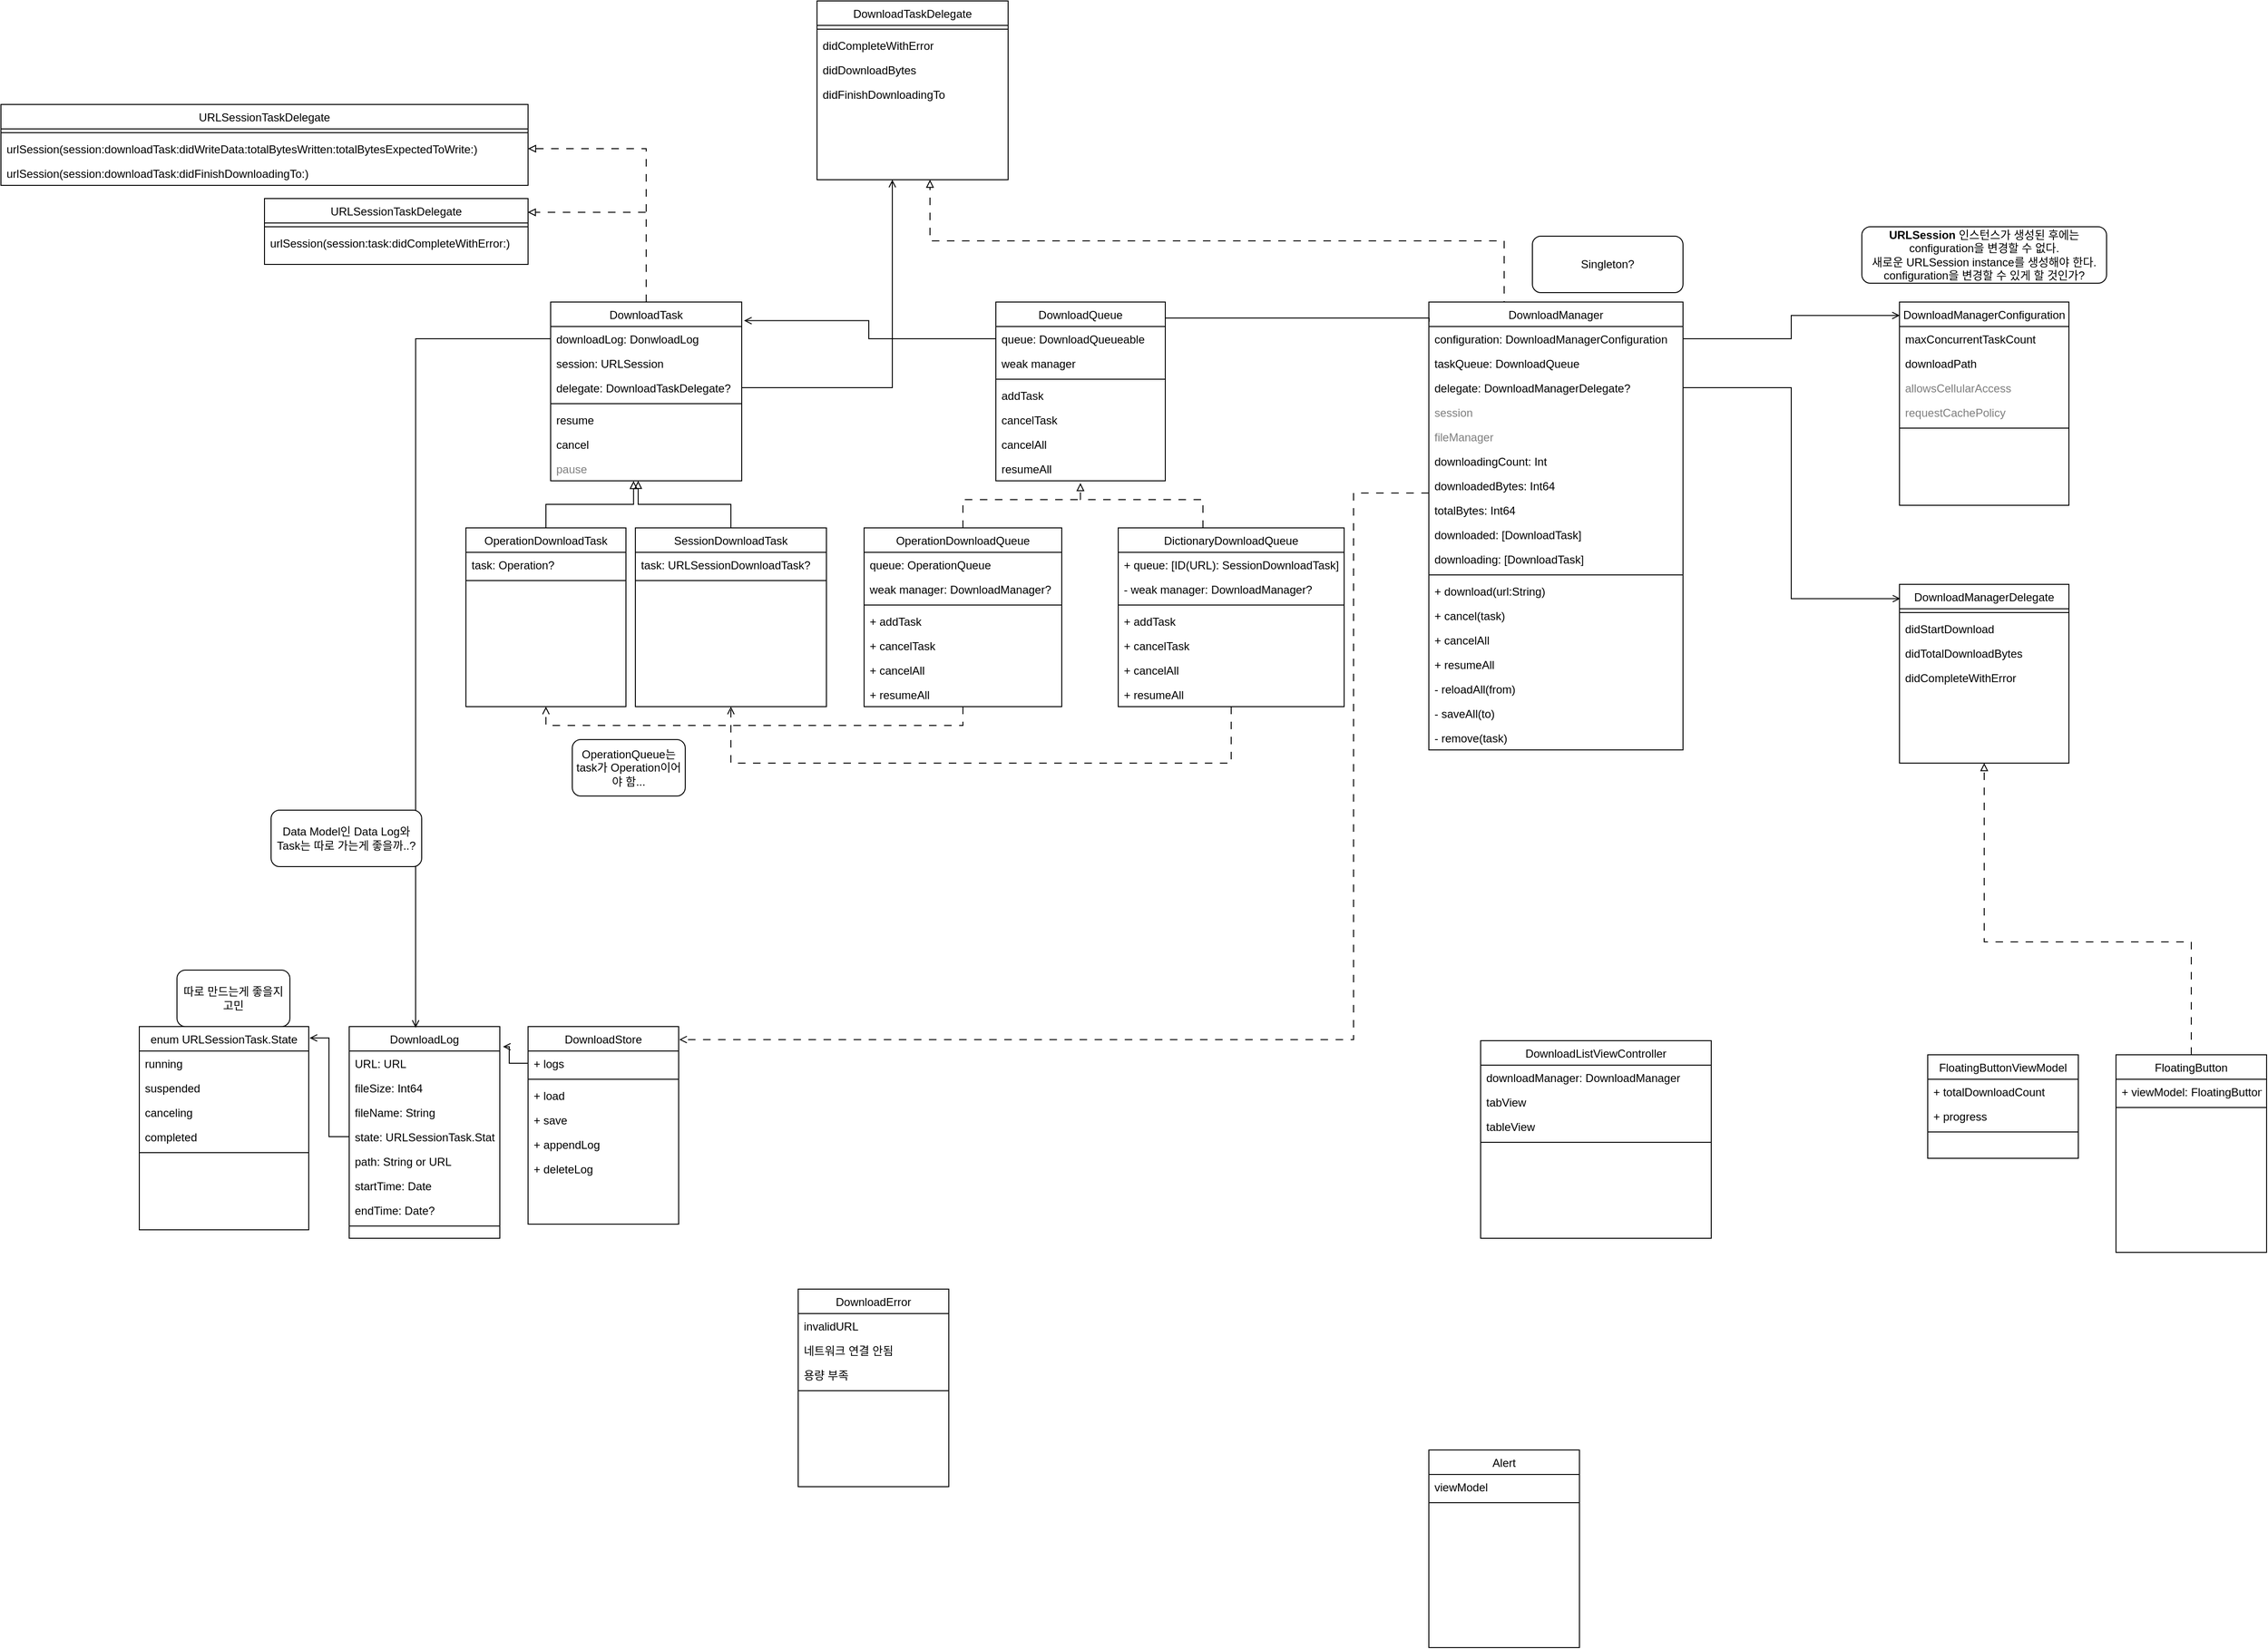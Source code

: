 <mxfile version="24.7.7">
  <diagram id="C5RBs43oDa-KdzZeNtuy" name="Page-1">
    <mxGraphModel dx="2565" dy="2003" grid="1" gridSize="10" guides="1" tooltips="1" connect="1" arrows="1" fold="1" page="1" pageScale="1" pageWidth="827" pageHeight="1169" math="0" shadow="0">
      <root>
        <mxCell id="WIyWlLk6GJQsqaUBKTNV-0" />
        <mxCell id="WIyWlLk6GJQsqaUBKTNV-1" parent="WIyWlLk6GJQsqaUBKTNV-0" />
        <mxCell id="nw4yl1-feg41qcsiGpT8-224" style="edgeStyle=orthogonalEdgeStyle;rounded=0;orthogonalLoop=1;jettySize=auto;html=1;entryX=1;entryY=0.5;entryDx=0;entryDy=0;dashed=1;dashPattern=8 8;endArrow=block;endFill=0;" edge="1" parent="WIyWlLk6GJQsqaUBKTNV-1" source="zkfFHV4jXpPFQw0GAbJ--0" target="nw4yl1-feg41qcsiGpT8-181">
          <mxGeometry relative="1" as="geometry" />
        </mxCell>
        <mxCell id="zkfFHV4jXpPFQw0GAbJ--0" value="DownloadTask" style="swimlane;fontStyle=0;align=center;verticalAlign=top;childLayout=stackLayout;horizontal=1;startSize=26;horizontalStack=0;resizeParent=1;resizeLast=0;collapsible=1;marginBottom=0;rounded=0;shadow=0;strokeWidth=1;" parent="WIyWlLk6GJQsqaUBKTNV-1" vertex="1">
          <mxGeometry x="-413" y="120" width="203" height="190" as="geometry">
            <mxRectangle x="230" y="140" width="160" height="26" as="alternateBounds" />
          </mxGeometry>
        </mxCell>
        <mxCell id="zkfFHV4jXpPFQw0GAbJ--2" value="downloadLog: DonwloadLog" style="text;align=left;verticalAlign=top;spacingLeft=4;spacingRight=4;overflow=hidden;rotatable=0;points=[[0,0.5],[1,0.5]];portConstraint=eastwest;rounded=0;shadow=0;html=0;" parent="zkfFHV4jXpPFQw0GAbJ--0" vertex="1">
          <mxGeometry y="26" width="203" height="26" as="geometry" />
        </mxCell>
        <mxCell id="nw4yl1-feg41qcsiGpT8-221" value="session: URLSession" style="text;align=left;verticalAlign=top;spacingLeft=4;spacingRight=4;overflow=hidden;rotatable=0;points=[[0,0.5],[1,0.5]];portConstraint=eastwest;" vertex="1" parent="zkfFHV4jXpPFQw0GAbJ--0">
          <mxGeometry y="52" width="203" height="26" as="geometry" />
        </mxCell>
        <mxCell id="zkfFHV4jXpPFQw0GAbJ--1" value="delegate: DownloadTaskDelegate?" style="text;align=left;verticalAlign=top;spacingLeft=4;spacingRight=4;overflow=hidden;rotatable=0;points=[[0,0.5],[1,0.5]];portConstraint=eastwest;" parent="zkfFHV4jXpPFQw0GAbJ--0" vertex="1">
          <mxGeometry y="78" width="203" height="26" as="geometry" />
        </mxCell>
        <mxCell id="zkfFHV4jXpPFQw0GAbJ--4" value="" style="line;html=1;strokeWidth=1;align=left;verticalAlign=middle;spacingTop=-1;spacingLeft=3;spacingRight=3;rotatable=0;labelPosition=right;points=[];portConstraint=eastwest;" parent="zkfFHV4jXpPFQw0GAbJ--0" vertex="1">
          <mxGeometry y="104" width="203" height="8" as="geometry" />
        </mxCell>
        <mxCell id="nw4yl1-feg41qcsiGpT8-109" value="resume" style="text;align=left;verticalAlign=top;spacingLeft=4;spacingRight=4;overflow=hidden;rotatable=0;points=[[0,0.5],[1,0.5]];portConstraint=eastwest;rounded=0;shadow=0;html=0;" vertex="1" parent="zkfFHV4jXpPFQw0GAbJ--0">
          <mxGeometry y="112" width="203" height="26" as="geometry" />
        </mxCell>
        <mxCell id="nw4yl1-feg41qcsiGpT8-112" value="cancel" style="text;align=left;verticalAlign=top;spacingLeft=4;spacingRight=4;overflow=hidden;rotatable=0;points=[[0,0.5],[1,0.5]];portConstraint=eastwest;rounded=0;shadow=0;html=0;" vertex="1" parent="zkfFHV4jXpPFQw0GAbJ--0">
          <mxGeometry y="138" width="203" height="26" as="geometry" />
        </mxCell>
        <mxCell id="nw4yl1-feg41qcsiGpT8-111" value="pause" style="text;align=left;verticalAlign=top;spacingLeft=4;spacingRight=4;overflow=hidden;rotatable=0;points=[[0,0.5],[1,0.5]];portConstraint=eastwest;rounded=0;shadow=0;html=0;textOpacity=50;" vertex="1" parent="zkfFHV4jXpPFQw0GAbJ--0">
          <mxGeometry y="164" width="203" height="26" as="geometry" />
        </mxCell>
        <mxCell id="zkfFHV4jXpPFQw0GAbJ--17" value="DownloadManager" style="swimlane;fontStyle=0;align=center;verticalAlign=top;childLayout=stackLayout;horizontal=1;startSize=26;horizontalStack=0;resizeParent=1;resizeLast=0;collapsible=1;marginBottom=0;rounded=0;shadow=0;strokeWidth=1;" parent="WIyWlLk6GJQsqaUBKTNV-1" vertex="1">
          <mxGeometry x="520" y="120" width="270" height="476" as="geometry">
            <mxRectangle x="550" y="140" width="160" height="26" as="alternateBounds" />
          </mxGeometry>
        </mxCell>
        <mxCell id="zkfFHV4jXpPFQw0GAbJ--18" value="configuration: DownloadManagerConfiguration" style="text;align=left;verticalAlign=top;spacingLeft=4;spacingRight=4;overflow=hidden;rotatable=0;points=[[0,0.5],[1,0.5]];portConstraint=eastwest;" parent="zkfFHV4jXpPFQw0GAbJ--17" vertex="1">
          <mxGeometry y="26" width="270" height="26" as="geometry" />
        </mxCell>
        <mxCell id="zkfFHV4jXpPFQw0GAbJ--19" value="taskQueue: DownloadQueue" style="text;align=left;verticalAlign=top;spacingLeft=4;spacingRight=4;overflow=hidden;rotatable=0;points=[[0,0.5],[1,0.5]];portConstraint=eastwest;rounded=0;shadow=0;html=0;" parent="zkfFHV4jXpPFQw0GAbJ--17" vertex="1">
          <mxGeometry y="52" width="270" height="26" as="geometry" />
        </mxCell>
        <mxCell id="nw4yl1-feg41qcsiGpT8-95" value="delegate: DownloadManagerDelegate?" style="text;align=left;verticalAlign=top;spacingLeft=4;spacingRight=4;overflow=hidden;rotatable=0;points=[[0,0.5],[1,0.5]];portConstraint=eastwest;rounded=0;shadow=0;html=0;" vertex="1" parent="zkfFHV4jXpPFQw0GAbJ--17">
          <mxGeometry y="78" width="270" height="26" as="geometry" />
        </mxCell>
        <mxCell id="nw4yl1-feg41qcsiGpT8-125" value="session" style="text;align=left;verticalAlign=top;spacingLeft=4;spacingRight=4;overflow=hidden;rotatable=0;points=[[0,0.5],[1,0.5]];portConstraint=eastwest;rounded=0;shadow=0;html=0;textOpacity=50;" vertex="1" parent="zkfFHV4jXpPFQw0GAbJ--17">
          <mxGeometry y="104" width="270" height="26" as="geometry" />
        </mxCell>
        <mxCell id="nw4yl1-feg41qcsiGpT8-126" value="fileManager" style="text;align=left;verticalAlign=top;spacingLeft=4;spacingRight=4;overflow=hidden;rotatable=0;points=[[0,0.5],[1,0.5]];portConstraint=eastwest;rounded=0;shadow=0;html=0;textOpacity=50;" vertex="1" parent="zkfFHV4jXpPFQw0GAbJ--17">
          <mxGeometry y="130" width="270" height="26" as="geometry" />
        </mxCell>
        <mxCell id="nw4yl1-feg41qcsiGpT8-123" value="downloadingCount: Int" style="text;align=left;verticalAlign=top;spacingLeft=4;spacingRight=4;overflow=hidden;rotatable=0;points=[[0,0.5],[1,0.5]];portConstraint=eastwest;rounded=0;shadow=0;html=0;" vertex="1" parent="zkfFHV4jXpPFQw0GAbJ--17">
          <mxGeometry y="156" width="270" height="26" as="geometry" />
        </mxCell>
        <mxCell id="nw4yl1-feg41qcsiGpT8-124" value="downloadedBytes: Int64" style="text;align=left;verticalAlign=top;spacingLeft=4;spacingRight=4;overflow=hidden;rotatable=0;points=[[0,0.5],[1,0.5]];portConstraint=eastwest;rounded=0;shadow=0;html=0;" vertex="1" parent="zkfFHV4jXpPFQw0GAbJ--17">
          <mxGeometry y="182" width="270" height="26" as="geometry" />
        </mxCell>
        <mxCell id="nw4yl1-feg41qcsiGpT8-122" value="totalBytes: Int64" style="text;align=left;verticalAlign=top;spacingLeft=4;spacingRight=4;overflow=hidden;rotatable=0;points=[[0,0.5],[1,0.5]];portConstraint=eastwest;rounded=0;shadow=0;html=0;" vertex="1" parent="zkfFHV4jXpPFQw0GAbJ--17">
          <mxGeometry y="208" width="270" height="26" as="geometry" />
        </mxCell>
        <mxCell id="nw4yl1-feg41qcsiGpT8-238" value="downloaded: [DownloadTask]" style="text;align=left;verticalAlign=top;spacingLeft=4;spacingRight=4;overflow=hidden;rotatable=0;points=[[0,0.5],[1,0.5]];portConstraint=eastwest;rounded=0;shadow=0;html=0;" vertex="1" parent="zkfFHV4jXpPFQw0GAbJ--17">
          <mxGeometry y="234" width="270" height="26" as="geometry" />
        </mxCell>
        <mxCell id="nw4yl1-feg41qcsiGpT8-237" value="downloading: [DownloadTask]" style="text;align=left;verticalAlign=top;spacingLeft=4;spacingRight=4;overflow=hidden;rotatable=0;points=[[0,0.5],[1,0.5]];portConstraint=eastwest;rounded=0;shadow=0;html=0;" vertex="1" parent="zkfFHV4jXpPFQw0GAbJ--17">
          <mxGeometry y="260" width="270" height="26" as="geometry" />
        </mxCell>
        <mxCell id="zkfFHV4jXpPFQw0GAbJ--23" value="" style="line;html=1;strokeWidth=1;align=left;verticalAlign=middle;spacingTop=-1;spacingLeft=3;spacingRight=3;rotatable=0;labelPosition=right;points=[];portConstraint=eastwest;" parent="zkfFHV4jXpPFQw0GAbJ--17" vertex="1">
          <mxGeometry y="286" width="270" height="8" as="geometry" />
        </mxCell>
        <mxCell id="zkfFHV4jXpPFQw0GAbJ--24" value="+ download(url:String)" style="text;align=left;verticalAlign=top;spacingLeft=4;spacingRight=4;overflow=hidden;rotatable=0;points=[[0,0.5],[1,0.5]];portConstraint=eastwest;" parent="zkfFHV4jXpPFQw0GAbJ--17" vertex="1">
          <mxGeometry y="294" width="270" height="26" as="geometry" />
        </mxCell>
        <mxCell id="nw4yl1-feg41qcsiGpT8-80" value="+ cancel(task)" style="text;align=left;verticalAlign=top;spacingLeft=4;spacingRight=4;overflow=hidden;rotatable=0;points=[[0,0.5],[1,0.5]];portConstraint=eastwest;" vertex="1" parent="zkfFHV4jXpPFQw0GAbJ--17">
          <mxGeometry y="320" width="270" height="26" as="geometry" />
        </mxCell>
        <mxCell id="zkfFHV4jXpPFQw0GAbJ--25" value="+ cancelAll" style="text;align=left;verticalAlign=top;spacingLeft=4;spacingRight=4;overflow=hidden;rotatable=0;points=[[0,0.5],[1,0.5]];portConstraint=eastwest;" parent="zkfFHV4jXpPFQw0GAbJ--17" vertex="1">
          <mxGeometry y="346" width="270" height="26" as="geometry" />
        </mxCell>
        <mxCell id="nw4yl1-feg41qcsiGpT8-79" value="+ resumeAll" style="text;align=left;verticalAlign=top;spacingLeft=4;spacingRight=4;overflow=hidden;rotatable=0;points=[[0,0.5],[1,0.5]];portConstraint=eastwest;" vertex="1" parent="zkfFHV4jXpPFQw0GAbJ--17">
          <mxGeometry y="372" width="270" height="26" as="geometry" />
        </mxCell>
        <mxCell id="nw4yl1-feg41qcsiGpT8-93" value="- reloadAll(from)" style="text;align=left;verticalAlign=top;spacingLeft=4;spacingRight=4;overflow=hidden;rotatable=0;points=[[0,0.5],[1,0.5]];portConstraint=eastwest;" vertex="1" parent="zkfFHV4jXpPFQw0GAbJ--17">
          <mxGeometry y="398" width="270" height="26" as="geometry" />
        </mxCell>
        <mxCell id="nw4yl1-feg41qcsiGpT8-233" value="- saveAll(to)" style="text;align=left;verticalAlign=top;spacingLeft=4;spacingRight=4;overflow=hidden;rotatable=0;points=[[0,0.5],[1,0.5]];portConstraint=eastwest;" vertex="1" parent="zkfFHV4jXpPFQw0GAbJ--17">
          <mxGeometry y="424" width="270" height="26" as="geometry" />
        </mxCell>
        <mxCell id="nw4yl1-feg41qcsiGpT8-94" value="- remove(task)" style="text;align=left;verticalAlign=top;spacingLeft=4;spacingRight=4;overflow=hidden;rotatable=0;points=[[0,0.5],[1,0.5]];portConstraint=eastwest;" vertex="1" parent="zkfFHV4jXpPFQw0GAbJ--17">
          <mxGeometry y="450" width="270" height="26" as="geometry" />
        </mxCell>
        <mxCell id="nw4yl1-feg41qcsiGpT8-0" value="DownloadLog" style="swimlane;fontStyle=0;align=center;verticalAlign=top;childLayout=stackLayout;horizontal=1;startSize=26;horizontalStack=0;resizeParent=1;resizeLast=0;collapsible=1;marginBottom=0;rounded=0;shadow=0;strokeWidth=1;" vertex="1" parent="WIyWlLk6GJQsqaUBKTNV-1">
          <mxGeometry x="-627" y="890" width="160" height="225" as="geometry">
            <mxRectangle x="590" y="410" width="160" height="26" as="alternateBounds" />
          </mxGeometry>
        </mxCell>
        <mxCell id="nw4yl1-feg41qcsiGpT8-1" value="URL: URL" style="text;align=left;verticalAlign=top;spacingLeft=4;spacingRight=4;overflow=hidden;rotatable=0;points=[[0,0.5],[1,0.5]];portConstraint=eastwest;" vertex="1" parent="nw4yl1-feg41qcsiGpT8-0">
          <mxGeometry y="26" width="160" height="26" as="geometry" />
        </mxCell>
        <mxCell id="nw4yl1-feg41qcsiGpT8-2" value="fileSize: Int64" style="text;align=left;verticalAlign=top;spacingLeft=4;spacingRight=4;overflow=hidden;rotatable=0;points=[[0,0.5],[1,0.5]];portConstraint=eastwest;rounded=0;shadow=0;html=0;" vertex="1" parent="nw4yl1-feg41qcsiGpT8-0">
          <mxGeometry y="52" width="160" height="26" as="geometry" />
        </mxCell>
        <mxCell id="nw4yl1-feg41qcsiGpT8-3" value="fileName: String" style="text;align=left;verticalAlign=top;spacingLeft=4;spacingRight=4;overflow=hidden;rotatable=0;points=[[0,0.5],[1,0.5]];portConstraint=eastwest;rounded=0;shadow=0;html=0;" vertex="1" parent="nw4yl1-feg41qcsiGpT8-0">
          <mxGeometry y="78" width="160" height="26" as="geometry" />
        </mxCell>
        <mxCell id="nw4yl1-feg41qcsiGpT8-4" value="state: URLSessionTask.State" style="text;align=left;verticalAlign=top;spacingLeft=4;spacingRight=4;overflow=hidden;rotatable=0;points=[[0,0.5],[1,0.5]];portConstraint=eastwest;rounded=0;shadow=0;html=0;" vertex="1" parent="nw4yl1-feg41qcsiGpT8-0">
          <mxGeometry y="104" width="160" height="26" as="geometry" />
        </mxCell>
        <mxCell id="nw4yl1-feg41qcsiGpT8-11" value="path: String or URL" style="text;align=left;verticalAlign=top;spacingLeft=4;spacingRight=4;overflow=hidden;rotatable=0;points=[[0,0.5],[1,0.5]];portConstraint=eastwest;rounded=0;shadow=0;html=0;" vertex="1" parent="nw4yl1-feg41qcsiGpT8-0">
          <mxGeometry y="130" width="160" height="26" as="geometry" />
        </mxCell>
        <mxCell id="nw4yl1-feg41qcsiGpT8-10" value="startTime: Date" style="text;align=left;verticalAlign=top;spacingLeft=4;spacingRight=4;overflow=hidden;rotatable=0;points=[[0,0.5],[1,0.5]];portConstraint=eastwest;rounded=0;shadow=0;html=0;" vertex="1" parent="nw4yl1-feg41qcsiGpT8-0">
          <mxGeometry y="156" width="160" height="26" as="geometry" />
        </mxCell>
        <mxCell id="nw4yl1-feg41qcsiGpT8-5" value="endTime: Date?" style="text;align=left;verticalAlign=top;spacingLeft=4;spacingRight=4;overflow=hidden;rotatable=0;points=[[0,0.5],[1,0.5]];portConstraint=eastwest;rounded=0;shadow=0;html=0;" vertex="1" parent="nw4yl1-feg41qcsiGpT8-0">
          <mxGeometry y="182" width="160" height="26" as="geometry" />
        </mxCell>
        <mxCell id="nw4yl1-feg41qcsiGpT8-21" value="" style="line;html=1;strokeWidth=1;align=left;verticalAlign=middle;spacingTop=-1;spacingLeft=3;spacingRight=3;rotatable=0;labelPosition=right;points=[];portConstraint=eastwest;" vertex="1" parent="nw4yl1-feg41qcsiGpT8-0">
          <mxGeometry y="208" width="160" height="8" as="geometry" />
        </mxCell>
        <mxCell id="nw4yl1-feg41qcsiGpT8-12" value="DownloadStore" style="swimlane;fontStyle=0;align=center;verticalAlign=top;childLayout=stackLayout;horizontal=1;startSize=26;horizontalStack=0;resizeParent=1;resizeLast=0;collapsible=1;marginBottom=0;rounded=0;shadow=0;strokeWidth=1;" vertex="1" parent="WIyWlLk6GJQsqaUBKTNV-1">
          <mxGeometry x="-437" y="890" width="160" height="210" as="geometry">
            <mxRectangle x="590" y="410" width="160" height="26" as="alternateBounds" />
          </mxGeometry>
        </mxCell>
        <mxCell id="nw4yl1-feg41qcsiGpT8-13" value="+ logs" style="text;align=left;verticalAlign=top;spacingLeft=4;spacingRight=4;overflow=hidden;rotatable=0;points=[[0,0.5],[1,0.5]];portConstraint=eastwest;" vertex="1" parent="nw4yl1-feg41qcsiGpT8-12">
          <mxGeometry y="26" width="160" height="26" as="geometry" />
        </mxCell>
        <mxCell id="nw4yl1-feg41qcsiGpT8-20" value="" style="line;html=1;strokeWidth=1;align=left;verticalAlign=middle;spacingTop=-1;spacingLeft=3;spacingRight=3;rotatable=0;labelPosition=right;points=[];portConstraint=eastwest;" vertex="1" parent="nw4yl1-feg41qcsiGpT8-12">
          <mxGeometry y="52" width="160" height="8" as="geometry" />
        </mxCell>
        <mxCell id="nw4yl1-feg41qcsiGpT8-24" value="+ load" style="text;align=left;verticalAlign=top;spacingLeft=4;spacingRight=4;overflow=hidden;rotatable=0;points=[[0,0.5],[1,0.5]];portConstraint=eastwest;" vertex="1" parent="nw4yl1-feg41qcsiGpT8-12">
          <mxGeometry y="60" width="160" height="26" as="geometry" />
        </mxCell>
        <mxCell id="nw4yl1-feg41qcsiGpT8-25" value="+ save" style="text;align=left;verticalAlign=top;spacingLeft=4;spacingRight=4;overflow=hidden;rotatable=0;points=[[0,0.5],[1,0.5]];portConstraint=eastwest;" vertex="1" parent="nw4yl1-feg41qcsiGpT8-12">
          <mxGeometry y="86" width="160" height="26" as="geometry" />
        </mxCell>
        <mxCell id="nw4yl1-feg41qcsiGpT8-26" value="+ appendLog" style="text;align=left;verticalAlign=top;spacingLeft=4;spacingRight=4;overflow=hidden;rotatable=0;points=[[0,0.5],[1,0.5]];portConstraint=eastwest;" vertex="1" parent="nw4yl1-feg41qcsiGpT8-12">
          <mxGeometry y="112" width="160" height="26" as="geometry" />
        </mxCell>
        <mxCell id="nw4yl1-feg41qcsiGpT8-27" value="+ deleteLog" style="text;align=left;verticalAlign=top;spacingLeft=4;spacingRight=4;overflow=hidden;rotatable=0;points=[[0,0.5],[1,0.5]];portConstraint=eastwest;" vertex="1" parent="nw4yl1-feg41qcsiGpT8-12">
          <mxGeometry y="138" width="160" height="26" as="geometry" />
        </mxCell>
        <mxCell id="nw4yl1-feg41qcsiGpT8-23" value="" style="edgeStyle=orthogonalEdgeStyle;rounded=0;orthogonalLoop=1;jettySize=auto;html=1;endArrow=open;endFill=0;entryX=1.021;entryY=0.095;entryDx=0;entryDy=0;entryPerimeter=0;" edge="1" parent="WIyWlLk6GJQsqaUBKTNV-1" source="nw4yl1-feg41qcsiGpT8-13" target="nw4yl1-feg41qcsiGpT8-0">
          <mxGeometry relative="1" as="geometry" />
        </mxCell>
        <mxCell id="nw4yl1-feg41qcsiGpT8-28" value="DownloadManagerConfiguration" style="swimlane;fontStyle=0;align=center;verticalAlign=top;childLayout=stackLayout;horizontal=1;startSize=26;horizontalStack=0;resizeParent=1;resizeLast=0;collapsible=1;marginBottom=0;rounded=0;shadow=0;strokeWidth=1;" vertex="1" parent="WIyWlLk6GJQsqaUBKTNV-1">
          <mxGeometry x="1020" y="120" width="180" height="216" as="geometry">
            <mxRectangle x="550" y="140" width="160" height="26" as="alternateBounds" />
          </mxGeometry>
        </mxCell>
        <mxCell id="nw4yl1-feg41qcsiGpT8-29" value="maxConcurrentTaskCount" style="text;align=left;verticalAlign=top;spacingLeft=4;spacingRight=4;overflow=hidden;rotatable=0;points=[[0,0.5],[1,0.5]];portConstraint=eastwest;" vertex="1" parent="nw4yl1-feg41qcsiGpT8-28">
          <mxGeometry y="26" width="180" height="26" as="geometry" />
        </mxCell>
        <mxCell id="nw4yl1-feg41qcsiGpT8-30" value="downloadPath" style="text;align=left;verticalAlign=top;spacingLeft=4;spacingRight=4;overflow=hidden;rotatable=0;points=[[0,0.5],[1,0.5]];portConstraint=eastwest;rounded=0;shadow=0;html=0;" vertex="1" parent="nw4yl1-feg41qcsiGpT8-28">
          <mxGeometry y="52" width="180" height="26" as="geometry" />
        </mxCell>
        <mxCell id="nw4yl1-feg41qcsiGpT8-55" value="allowsCellularAccess" style="text;align=left;verticalAlign=top;spacingLeft=4;spacingRight=4;overflow=hidden;rotatable=0;points=[[0,0.5],[1,0.5]];portConstraint=eastwest;rounded=0;shadow=0;html=0;textOpacity=50;" vertex="1" parent="nw4yl1-feg41qcsiGpT8-28">
          <mxGeometry y="78" width="180" height="26" as="geometry" />
        </mxCell>
        <mxCell id="nw4yl1-feg41qcsiGpT8-54" value="requestCachePolicy" style="text;align=left;verticalAlign=top;spacingLeft=4;spacingRight=4;overflow=hidden;rotatable=0;points=[[0,0.5],[1,0.5]];portConstraint=eastwest;rounded=0;shadow=0;html=0;textOpacity=50;" vertex="1" parent="nw4yl1-feg41qcsiGpT8-28">
          <mxGeometry y="104" width="180" height="26" as="geometry" />
        </mxCell>
        <mxCell id="nw4yl1-feg41qcsiGpT8-34" value="" style="line;html=1;strokeWidth=1;align=left;verticalAlign=middle;spacingTop=-1;spacingLeft=3;spacingRight=3;rotatable=0;labelPosition=right;points=[];portConstraint=eastwest;" vertex="1" parent="nw4yl1-feg41qcsiGpT8-28">
          <mxGeometry y="130" width="180" height="8" as="geometry" />
        </mxCell>
        <mxCell id="nw4yl1-feg41qcsiGpT8-43" value="enum URLSessionTask.State" style="swimlane;fontStyle=0;align=center;verticalAlign=top;childLayout=stackLayout;horizontal=1;startSize=26;horizontalStack=0;resizeParent=1;resizeLast=0;collapsible=1;marginBottom=0;rounded=0;shadow=0;strokeWidth=1;" vertex="1" parent="WIyWlLk6GJQsqaUBKTNV-1">
          <mxGeometry x="-850" y="890" width="180" height="216" as="geometry">
            <mxRectangle x="550" y="140" width="160" height="26" as="alternateBounds" />
          </mxGeometry>
        </mxCell>
        <mxCell id="nw4yl1-feg41qcsiGpT8-44" value="running" style="text;align=left;verticalAlign=top;spacingLeft=4;spacingRight=4;overflow=hidden;rotatable=0;points=[[0,0.5],[1,0.5]];portConstraint=eastwest;" vertex="1" parent="nw4yl1-feg41qcsiGpT8-43">
          <mxGeometry y="26" width="180" height="26" as="geometry" />
        </mxCell>
        <mxCell id="nw4yl1-feg41qcsiGpT8-45" value="suspended" style="text;align=left;verticalAlign=top;spacingLeft=4;spacingRight=4;overflow=hidden;rotatable=0;points=[[0,0.5],[1,0.5]];portConstraint=eastwest;rounded=0;shadow=0;html=0;" vertex="1" parent="nw4yl1-feg41qcsiGpT8-43">
          <mxGeometry y="52" width="180" height="26" as="geometry" />
        </mxCell>
        <mxCell id="nw4yl1-feg41qcsiGpT8-46" value="canceling" style="text;align=left;verticalAlign=top;spacingLeft=4;spacingRight=4;overflow=hidden;rotatable=0;points=[[0,0.5],[1,0.5]];portConstraint=eastwest;rounded=0;shadow=0;html=0;" vertex="1" parent="nw4yl1-feg41qcsiGpT8-43">
          <mxGeometry y="78" width="180" height="26" as="geometry" />
        </mxCell>
        <mxCell id="nw4yl1-feg41qcsiGpT8-47" value="completed" style="text;align=left;verticalAlign=top;spacingLeft=4;spacingRight=4;overflow=hidden;rotatable=0;points=[[0,0.5],[1,0.5]];portConstraint=eastwest;rounded=0;shadow=0;html=0;" vertex="1" parent="nw4yl1-feg41qcsiGpT8-43">
          <mxGeometry y="104" width="180" height="26" as="geometry" />
        </mxCell>
        <mxCell id="nw4yl1-feg41qcsiGpT8-49" value="" style="line;html=1;strokeWidth=1;align=left;verticalAlign=middle;spacingTop=-1;spacingLeft=3;spacingRight=3;rotatable=0;labelPosition=right;points=[];portConstraint=eastwest;" vertex="1" parent="nw4yl1-feg41qcsiGpT8-43">
          <mxGeometry y="130" width="180" height="8" as="geometry" />
        </mxCell>
        <mxCell id="nw4yl1-feg41qcsiGpT8-52" value="" style="edgeStyle=orthogonalEdgeStyle;rounded=0;orthogonalLoop=1;jettySize=auto;html=1;entryX=1.005;entryY=0.056;entryDx=0;entryDy=0;entryPerimeter=0;endArrow=open;endFill=0;" edge="1" parent="WIyWlLk6GJQsqaUBKTNV-1" source="nw4yl1-feg41qcsiGpT8-4" target="nw4yl1-feg41qcsiGpT8-43">
          <mxGeometry relative="1" as="geometry" />
        </mxCell>
        <mxCell id="nw4yl1-feg41qcsiGpT8-188" style="edgeStyle=orthogonalEdgeStyle;rounded=0;orthogonalLoop=1;jettySize=auto;html=1;dashed=1;dashPattern=8 8;endArrow=block;endFill=0;exitX=0.5;exitY=0;exitDx=0;exitDy=0;" edge="1" parent="WIyWlLk6GJQsqaUBKTNV-1" source="zkfFHV4jXpPFQw0GAbJ--17">
          <mxGeometry relative="1" as="geometry">
            <mxPoint x="-10" y="-10" as="targetPoint" />
            <Array as="points">
              <mxPoint x="600" y="55" />
              <mxPoint x="-10" y="55" />
            </Array>
          </mxGeometry>
        </mxCell>
        <mxCell id="nw4yl1-feg41qcsiGpT8-64" value="DownloadQueue" style="swimlane;fontStyle=0;align=center;verticalAlign=top;childLayout=stackLayout;horizontal=1;startSize=26;horizontalStack=0;resizeParent=1;resizeLast=0;collapsible=1;marginBottom=0;rounded=0;shadow=0;strokeWidth=1;" vertex="1" parent="WIyWlLk6GJQsqaUBKTNV-1">
          <mxGeometry x="60" y="120" width="180" height="190" as="geometry">
            <mxRectangle x="550" y="140" width="160" height="26" as="alternateBounds" />
          </mxGeometry>
        </mxCell>
        <mxCell id="nw4yl1-feg41qcsiGpT8-65" value="queue: DownloadQueueable" style="text;align=left;verticalAlign=top;spacingLeft=4;spacingRight=4;overflow=hidden;rotatable=0;points=[[0,0.5],[1,0.5]];portConstraint=eastwest;" vertex="1" parent="nw4yl1-feg41qcsiGpT8-64">
          <mxGeometry y="26" width="180" height="26" as="geometry" />
        </mxCell>
        <mxCell id="nw4yl1-feg41qcsiGpT8-116" value="weak manager" style="text;align=left;verticalAlign=top;spacingLeft=4;spacingRight=4;overflow=hidden;rotatable=0;points=[[0,0.5],[1,0.5]];portConstraint=eastwest;" vertex="1" parent="nw4yl1-feg41qcsiGpT8-64">
          <mxGeometry y="52" width="180" height="26" as="geometry" />
        </mxCell>
        <mxCell id="nw4yl1-feg41qcsiGpT8-71" value="" style="line;html=1;strokeWidth=1;align=left;verticalAlign=middle;spacingTop=-1;spacingLeft=3;spacingRight=3;rotatable=0;labelPosition=right;points=[];portConstraint=eastwest;" vertex="1" parent="nw4yl1-feg41qcsiGpT8-64">
          <mxGeometry y="78" width="180" height="8" as="geometry" />
        </mxCell>
        <mxCell id="nw4yl1-feg41qcsiGpT8-69" value="addTask" style="text;align=left;verticalAlign=top;spacingLeft=4;spacingRight=4;overflow=hidden;rotatable=0;points=[[0,0.5],[1,0.5]];portConstraint=eastwest;rounded=0;shadow=0;html=0;" vertex="1" parent="nw4yl1-feg41qcsiGpT8-64">
          <mxGeometry y="86" width="180" height="26" as="geometry" />
        </mxCell>
        <mxCell id="nw4yl1-feg41qcsiGpT8-72" value="cancelTask" style="text;align=left;verticalAlign=top;spacingLeft=4;spacingRight=4;overflow=hidden;rotatable=0;points=[[0,0.5],[1,0.5]];portConstraint=eastwest;rounded=0;shadow=0;html=0;" vertex="1" parent="nw4yl1-feg41qcsiGpT8-64">
          <mxGeometry y="112" width="180" height="26" as="geometry" />
        </mxCell>
        <mxCell id="nw4yl1-feg41qcsiGpT8-73" value="cancelAll" style="text;align=left;verticalAlign=top;spacingLeft=4;spacingRight=4;overflow=hidden;rotatable=0;points=[[0,0.5],[1,0.5]];portConstraint=eastwest;rounded=0;shadow=0;html=0;" vertex="1" parent="nw4yl1-feg41qcsiGpT8-64">
          <mxGeometry y="138" width="180" height="26" as="geometry" />
        </mxCell>
        <mxCell id="nw4yl1-feg41qcsiGpT8-74" value="resumeAll" style="text;align=left;verticalAlign=top;spacingLeft=4;spacingRight=4;overflow=hidden;rotatable=0;points=[[0,0.5],[1,0.5]];portConstraint=eastwest;rounded=0;shadow=0;html=0;" vertex="1" parent="nw4yl1-feg41qcsiGpT8-64">
          <mxGeometry y="164" width="180" height="26" as="geometry" />
        </mxCell>
        <mxCell id="nw4yl1-feg41qcsiGpT8-76" value="" style="edgeStyle=orthogonalEdgeStyle;rounded=0;orthogonalLoop=1;jettySize=auto;html=1;entryX=0.441;entryY=0.006;entryDx=0;entryDy=0;entryPerimeter=0;endArrow=open;endFill=0;" edge="1" parent="WIyWlLk6GJQsqaUBKTNV-1" source="zkfFHV4jXpPFQw0GAbJ--2" target="nw4yl1-feg41qcsiGpT8-0">
          <mxGeometry relative="1" as="geometry" />
        </mxCell>
        <mxCell id="nw4yl1-feg41qcsiGpT8-78" value="Data Model인 Data Log와 Task는 따로 가는게 좋을까..?" style="rounded=1;whiteSpace=wrap;html=1;" vertex="1" parent="WIyWlLk6GJQsqaUBKTNV-1">
          <mxGeometry x="-710" y="660" width="160" height="60" as="geometry" />
        </mxCell>
        <mxCell id="nw4yl1-feg41qcsiGpT8-103" value="" style="edgeStyle=orthogonalEdgeStyle;rounded=0;orthogonalLoop=1;jettySize=auto;html=1;endArrow=block;endFill=0;dashed=1;dashPattern=8 8;entryX=0.499;entryY=1.093;entryDx=0;entryDy=0;entryPerimeter=0;" edge="1" parent="WIyWlLk6GJQsqaUBKTNV-1" source="nw4yl1-feg41qcsiGpT8-96" target="nw4yl1-feg41qcsiGpT8-74">
          <mxGeometry relative="1" as="geometry">
            <mxPoint x="280" y="310" as="targetPoint" />
            <Array as="points">
              <mxPoint x="280" y="330" />
              <mxPoint x="150" y="330" />
            </Array>
          </mxGeometry>
        </mxCell>
        <mxCell id="nw4yl1-feg41qcsiGpT8-227" style="edgeStyle=orthogonalEdgeStyle;rounded=0;orthogonalLoop=1;jettySize=auto;html=1;entryX=0.5;entryY=1;entryDx=0;entryDy=0;dashed=1;dashPattern=8 8;endArrow=open;endFill=0;" edge="1" parent="WIyWlLk6GJQsqaUBKTNV-1" source="nw4yl1-feg41qcsiGpT8-96" target="nw4yl1-feg41qcsiGpT8-205">
          <mxGeometry relative="1" as="geometry">
            <Array as="points">
              <mxPoint x="310" y="610" />
              <mxPoint x="-221" y="610" />
            </Array>
          </mxGeometry>
        </mxCell>
        <mxCell id="nw4yl1-feg41qcsiGpT8-96" value="DictionaryDownloadQueue" style="swimlane;fontStyle=0;align=center;verticalAlign=top;childLayout=stackLayout;horizontal=1;startSize=26;horizontalStack=0;resizeParent=1;resizeLast=0;collapsible=1;marginBottom=0;rounded=0;shadow=0;strokeWidth=1;" vertex="1" parent="WIyWlLk6GJQsqaUBKTNV-1">
          <mxGeometry x="190" y="360" width="240" height="190" as="geometry">
            <mxRectangle x="550" y="140" width="160" height="26" as="alternateBounds" />
          </mxGeometry>
        </mxCell>
        <mxCell id="nw4yl1-feg41qcsiGpT8-97" value="+ queue: [ID(URL): SessionDownloadTask]" style="text;align=left;verticalAlign=top;spacingLeft=4;spacingRight=4;overflow=hidden;rotatable=0;points=[[0,0.5],[1,0.5]];portConstraint=eastwest;" vertex="1" parent="nw4yl1-feg41qcsiGpT8-96">
          <mxGeometry y="26" width="240" height="26" as="geometry" />
        </mxCell>
        <mxCell id="nw4yl1-feg41qcsiGpT8-201" value="- weak manager: DownloadManager?" style="text;align=left;verticalAlign=top;spacingLeft=4;spacingRight=4;overflow=hidden;rotatable=0;points=[[0,0.5],[1,0.5]];portConstraint=eastwest;" vertex="1" parent="nw4yl1-feg41qcsiGpT8-96">
          <mxGeometry y="52" width="240" height="26" as="geometry" />
        </mxCell>
        <mxCell id="nw4yl1-feg41qcsiGpT8-98" value="" style="line;html=1;strokeWidth=1;align=left;verticalAlign=middle;spacingTop=-1;spacingLeft=3;spacingRight=3;rotatable=0;labelPosition=right;points=[];portConstraint=eastwest;" vertex="1" parent="nw4yl1-feg41qcsiGpT8-96">
          <mxGeometry y="78" width="240" height="8" as="geometry" />
        </mxCell>
        <mxCell id="nw4yl1-feg41qcsiGpT8-99" value="+ addTask" style="text;align=left;verticalAlign=top;spacingLeft=4;spacingRight=4;overflow=hidden;rotatable=0;points=[[0,0.5],[1,0.5]];portConstraint=eastwest;rounded=0;shadow=0;html=0;" vertex="1" parent="nw4yl1-feg41qcsiGpT8-96">
          <mxGeometry y="86" width="240" height="26" as="geometry" />
        </mxCell>
        <mxCell id="nw4yl1-feg41qcsiGpT8-100" value="+ cancelTask" style="text;align=left;verticalAlign=top;spacingLeft=4;spacingRight=4;overflow=hidden;rotatable=0;points=[[0,0.5],[1,0.5]];portConstraint=eastwest;rounded=0;shadow=0;html=0;" vertex="1" parent="nw4yl1-feg41qcsiGpT8-96">
          <mxGeometry y="112" width="240" height="26" as="geometry" />
        </mxCell>
        <mxCell id="nw4yl1-feg41qcsiGpT8-101" value="+ cancelAll" style="text;align=left;verticalAlign=top;spacingLeft=4;spacingRight=4;overflow=hidden;rotatable=0;points=[[0,0.5],[1,0.5]];portConstraint=eastwest;rounded=0;shadow=0;html=0;" vertex="1" parent="nw4yl1-feg41qcsiGpT8-96">
          <mxGeometry y="138" width="240" height="26" as="geometry" />
        </mxCell>
        <mxCell id="nw4yl1-feg41qcsiGpT8-102" value="+ resumeAll" style="text;align=left;verticalAlign=top;spacingLeft=4;spacingRight=4;overflow=hidden;rotatable=0;points=[[0,0.5],[1,0.5]];portConstraint=eastwest;rounded=0;shadow=0;html=0;" vertex="1" parent="nw4yl1-feg41qcsiGpT8-96">
          <mxGeometry y="164" width="240" height="26" as="geometry" />
        </mxCell>
        <mxCell id="nw4yl1-feg41qcsiGpT8-105" value="따로 만드는게 좋을지&lt;div&gt;고민&lt;/div&gt;" style="rounded=1;whiteSpace=wrap;html=1;" vertex="1" parent="WIyWlLk6GJQsqaUBKTNV-1">
          <mxGeometry x="-810" y="830" width="120" height="60" as="geometry" />
        </mxCell>
        <mxCell id="nw4yl1-feg41qcsiGpT8-108" style="edgeStyle=orthogonalEdgeStyle;rounded=0;orthogonalLoop=1;jettySize=auto;html=1;endArrow=none;endFill=0;exitX=0.001;exitY=0.044;exitDx=0;exitDy=0;exitPerimeter=0;" edge="1" parent="WIyWlLk6GJQsqaUBKTNV-1" source="zkfFHV4jXpPFQw0GAbJ--17" target="nw4yl1-feg41qcsiGpT8-64">
          <mxGeometry relative="1" as="geometry">
            <Array as="points">
              <mxPoint x="480" y="137" />
              <mxPoint x="480" y="137" />
            </Array>
          </mxGeometry>
        </mxCell>
        <mxCell id="nw4yl1-feg41qcsiGpT8-114" style="edgeStyle=orthogonalEdgeStyle;rounded=0;orthogonalLoop=1;jettySize=auto;html=1;entryX=0.002;entryY=0.066;entryDx=0;entryDy=0;entryPerimeter=0;endArrow=open;endFill=0;" edge="1" parent="WIyWlLk6GJQsqaUBKTNV-1" source="zkfFHV4jXpPFQw0GAbJ--18" target="nw4yl1-feg41qcsiGpT8-28">
          <mxGeometry relative="1" as="geometry" />
        </mxCell>
        <mxCell id="nw4yl1-feg41qcsiGpT8-115" style="edgeStyle=orthogonalEdgeStyle;rounded=0;orthogonalLoop=1;jettySize=auto;html=1;entryX=1.004;entryY=0.066;entryDx=0;entryDy=0;entryPerimeter=0;endArrow=open;endFill=0;dashed=1;dashPattern=8 8;exitX=0;exitY=0.5;exitDx=0;exitDy=0;" edge="1" parent="WIyWlLk6GJQsqaUBKTNV-1" source="nw4yl1-feg41qcsiGpT8-93" target="nw4yl1-feg41qcsiGpT8-12">
          <mxGeometry relative="1" as="geometry">
            <mxPoint x="519" y="351" as="sourcePoint" />
            <Array as="points">
              <mxPoint x="520" y="323" />
              <mxPoint x="440" y="323" />
              <mxPoint x="440" y="904" />
            </Array>
          </mxGeometry>
        </mxCell>
        <mxCell id="nw4yl1-feg41qcsiGpT8-117" value="&lt;b&gt;URLSession&amp;nbsp;&lt;/b&gt;인스턴스가 생성된 후에는 configuration을 변경할 수 없다.&lt;br&gt;새로운 URLSession instance를 생성해야 한다.&lt;div&gt;configuration을 변경할 수 있게 할 것인가?&lt;/div&gt;" style="rounded=1;whiteSpace=wrap;html=1;" vertex="1" parent="WIyWlLk6GJQsqaUBKTNV-1">
          <mxGeometry x="980" y="40" width="260" height="60" as="geometry" />
        </mxCell>
        <mxCell id="nw4yl1-feg41qcsiGpT8-119" style="edgeStyle=orthogonalEdgeStyle;rounded=0;orthogonalLoop=1;jettySize=auto;html=1;entryX=1.012;entryY=0.104;entryDx=0;entryDy=0;entryPerimeter=0;endArrow=open;endFill=0;" edge="1" parent="WIyWlLk6GJQsqaUBKTNV-1" source="nw4yl1-feg41qcsiGpT8-65" target="zkfFHV4jXpPFQw0GAbJ--0">
          <mxGeometry relative="1" as="geometry" />
        </mxCell>
        <mxCell id="nw4yl1-feg41qcsiGpT8-135" style="edgeStyle=orthogonalEdgeStyle;rounded=0;orthogonalLoop=1;jettySize=auto;html=1;dashed=1;dashPattern=8 8;endArrow=none;endFill=0;exitX=0.5;exitY=0;exitDx=0;exitDy=0;" edge="1" parent="WIyWlLk6GJQsqaUBKTNV-1" source="nw4yl1-feg41qcsiGpT8-127">
          <mxGeometry relative="1" as="geometry">
            <mxPoint x="150" y="330" as="targetPoint" />
            <Array as="points">
              <mxPoint x="25" y="330" />
            </Array>
          </mxGeometry>
        </mxCell>
        <mxCell id="nw4yl1-feg41qcsiGpT8-226" style="edgeStyle=orthogonalEdgeStyle;rounded=0;orthogonalLoop=1;jettySize=auto;html=1;entryX=0.5;entryY=1;entryDx=0;entryDy=0;dashed=1;dashPattern=8 8;endArrow=open;endFill=0;" edge="1" parent="WIyWlLk6GJQsqaUBKTNV-1" source="nw4yl1-feg41qcsiGpT8-127" target="nw4yl1-feg41qcsiGpT8-213">
          <mxGeometry relative="1" as="geometry">
            <Array as="points">
              <mxPoint x="25" y="570" />
              <mxPoint x="-418" y="570" />
            </Array>
          </mxGeometry>
        </mxCell>
        <mxCell id="nw4yl1-feg41qcsiGpT8-127" value="OperationDownloadQueue" style="swimlane;fontStyle=0;align=center;verticalAlign=top;childLayout=stackLayout;horizontal=1;startSize=26;horizontalStack=0;resizeParent=1;resizeLast=0;collapsible=1;marginBottom=0;rounded=0;shadow=0;strokeWidth=1;" vertex="1" parent="WIyWlLk6GJQsqaUBKTNV-1">
          <mxGeometry x="-80" y="360" width="210" height="190" as="geometry">
            <mxRectangle x="550" y="140" width="160" height="26" as="alternateBounds" />
          </mxGeometry>
        </mxCell>
        <mxCell id="nw4yl1-feg41qcsiGpT8-128" value="queue: OperationQueue" style="text;align=left;verticalAlign=top;spacingLeft=4;spacingRight=4;overflow=hidden;rotatable=0;points=[[0,0.5],[1,0.5]];portConstraint=eastwest;" vertex="1" parent="nw4yl1-feg41qcsiGpT8-127">
          <mxGeometry y="26" width="210" height="26" as="geometry" />
        </mxCell>
        <mxCell id="nw4yl1-feg41qcsiGpT8-200" value="weak manager: DownloadManager?" style="text;align=left;verticalAlign=top;spacingLeft=4;spacingRight=4;overflow=hidden;rotatable=0;points=[[0,0.5],[1,0.5]];portConstraint=eastwest;" vertex="1" parent="nw4yl1-feg41qcsiGpT8-127">
          <mxGeometry y="52" width="210" height="26" as="geometry" />
        </mxCell>
        <mxCell id="nw4yl1-feg41qcsiGpT8-129" value="" style="line;html=1;strokeWidth=1;align=left;verticalAlign=middle;spacingTop=-1;spacingLeft=3;spacingRight=3;rotatable=0;labelPosition=right;points=[];portConstraint=eastwest;" vertex="1" parent="nw4yl1-feg41qcsiGpT8-127">
          <mxGeometry y="78" width="210" height="8" as="geometry" />
        </mxCell>
        <mxCell id="nw4yl1-feg41qcsiGpT8-130" value="+ addTask" style="text;align=left;verticalAlign=top;spacingLeft=4;spacingRight=4;overflow=hidden;rotatable=0;points=[[0,0.5],[1,0.5]];portConstraint=eastwest;rounded=0;shadow=0;html=0;" vertex="1" parent="nw4yl1-feg41qcsiGpT8-127">
          <mxGeometry y="86" width="210" height="26" as="geometry" />
        </mxCell>
        <mxCell id="nw4yl1-feg41qcsiGpT8-131" value="+ cancelTask" style="text;align=left;verticalAlign=top;spacingLeft=4;spacingRight=4;overflow=hidden;rotatable=0;points=[[0,0.5],[1,0.5]];portConstraint=eastwest;rounded=0;shadow=0;html=0;" vertex="1" parent="nw4yl1-feg41qcsiGpT8-127">
          <mxGeometry y="112" width="210" height="26" as="geometry" />
        </mxCell>
        <mxCell id="nw4yl1-feg41qcsiGpT8-132" value="+ cancelAll" style="text;align=left;verticalAlign=top;spacingLeft=4;spacingRight=4;overflow=hidden;rotatable=0;points=[[0,0.5],[1,0.5]];portConstraint=eastwest;rounded=0;shadow=0;html=0;" vertex="1" parent="nw4yl1-feg41qcsiGpT8-127">
          <mxGeometry y="138" width="210" height="26" as="geometry" />
        </mxCell>
        <mxCell id="nw4yl1-feg41qcsiGpT8-133" value="+ resumeAll" style="text;align=left;verticalAlign=top;spacingLeft=4;spacingRight=4;overflow=hidden;rotatable=0;points=[[0,0.5],[1,0.5]];portConstraint=eastwest;rounded=0;shadow=0;html=0;" vertex="1" parent="nw4yl1-feg41qcsiGpT8-127">
          <mxGeometry y="164" width="210" height="26" as="geometry" />
        </mxCell>
        <mxCell id="nw4yl1-feg41qcsiGpT8-239" style="edgeStyle=orthogonalEdgeStyle;rounded=0;orthogonalLoop=1;jettySize=auto;html=1;entryX=0.5;entryY=1;entryDx=0;entryDy=0;dashed=1;dashPattern=8 8;endArrow=block;endFill=0;" edge="1" parent="WIyWlLk6GJQsqaUBKTNV-1" source="nw4yl1-feg41qcsiGpT8-136" target="nw4yl1-feg41qcsiGpT8-189">
          <mxGeometry relative="1" as="geometry">
            <Array as="points">
              <mxPoint x="1330" y="800" />
              <mxPoint x="1110" y="800" />
            </Array>
          </mxGeometry>
        </mxCell>
        <mxCell id="nw4yl1-feg41qcsiGpT8-136" value="FloatingButton" style="swimlane;fontStyle=0;align=center;verticalAlign=top;childLayout=stackLayout;horizontal=1;startSize=26;horizontalStack=0;resizeParent=1;resizeLast=0;collapsible=1;marginBottom=0;rounded=0;shadow=0;strokeWidth=1;" vertex="1" parent="WIyWlLk6GJQsqaUBKTNV-1">
          <mxGeometry x="1250" y="920" width="160" height="210" as="geometry">
            <mxRectangle x="590" y="410" width="160" height="26" as="alternateBounds" />
          </mxGeometry>
        </mxCell>
        <mxCell id="nw4yl1-feg41qcsiGpT8-137" value="+ viewModel: FloatingButtonViewModel" style="text;align=left;verticalAlign=top;spacingLeft=4;spacingRight=4;overflow=hidden;rotatable=0;points=[[0,0.5],[1,0.5]];portConstraint=eastwest;" vertex="1" parent="nw4yl1-feg41qcsiGpT8-136">
          <mxGeometry y="26" width="160" height="26" as="geometry" />
        </mxCell>
        <mxCell id="nw4yl1-feg41qcsiGpT8-138" value="" style="line;html=1;strokeWidth=1;align=left;verticalAlign=middle;spacingTop=-1;spacingLeft=3;spacingRight=3;rotatable=0;labelPosition=right;points=[];portConstraint=eastwest;" vertex="1" parent="nw4yl1-feg41qcsiGpT8-136">
          <mxGeometry y="52" width="160" height="8" as="geometry" />
        </mxCell>
        <mxCell id="nw4yl1-feg41qcsiGpT8-143" value="FloatingButtonViewModel" style="swimlane;fontStyle=0;align=center;verticalAlign=top;childLayout=stackLayout;horizontal=1;startSize=26;horizontalStack=0;resizeParent=1;resizeLast=0;collapsible=1;marginBottom=0;rounded=0;shadow=0;strokeWidth=1;" vertex="1" parent="WIyWlLk6GJQsqaUBKTNV-1">
          <mxGeometry x="1050" y="920" width="160" height="110" as="geometry">
            <mxRectangle x="590" y="410" width="160" height="26" as="alternateBounds" />
          </mxGeometry>
        </mxCell>
        <mxCell id="nw4yl1-feg41qcsiGpT8-144" value="+ totalDownloadCount" style="text;align=left;verticalAlign=top;spacingLeft=4;spacingRight=4;overflow=hidden;rotatable=0;points=[[0,0.5],[1,0.5]];portConstraint=eastwest;" vertex="1" parent="nw4yl1-feg41qcsiGpT8-143">
          <mxGeometry y="26" width="160" height="26" as="geometry" />
        </mxCell>
        <mxCell id="nw4yl1-feg41qcsiGpT8-150" value="+ progress" style="text;align=left;verticalAlign=top;spacingLeft=4;spacingRight=4;overflow=hidden;rotatable=0;points=[[0,0.5],[1,0.5]];portConstraint=eastwest;" vertex="1" parent="nw4yl1-feg41qcsiGpT8-143">
          <mxGeometry y="52" width="160" height="26" as="geometry" />
        </mxCell>
        <mxCell id="nw4yl1-feg41qcsiGpT8-145" value="" style="line;html=1;strokeWidth=1;align=left;verticalAlign=middle;spacingTop=-1;spacingLeft=3;spacingRight=3;rotatable=0;labelPosition=right;points=[];portConstraint=eastwest;" vertex="1" parent="nw4yl1-feg41qcsiGpT8-143">
          <mxGeometry y="78" width="160" height="8" as="geometry" />
        </mxCell>
        <mxCell id="nw4yl1-feg41qcsiGpT8-151" value="Alert" style="swimlane;fontStyle=0;align=center;verticalAlign=top;childLayout=stackLayout;horizontal=1;startSize=26;horizontalStack=0;resizeParent=1;resizeLast=0;collapsible=1;marginBottom=0;rounded=0;shadow=0;strokeWidth=1;" vertex="1" parent="WIyWlLk6GJQsqaUBKTNV-1">
          <mxGeometry x="520" y="1340" width="160" height="210" as="geometry">
            <mxRectangle x="590" y="410" width="160" height="26" as="alternateBounds" />
          </mxGeometry>
        </mxCell>
        <mxCell id="nw4yl1-feg41qcsiGpT8-152" value="viewModel" style="text;align=left;verticalAlign=top;spacingLeft=4;spacingRight=4;overflow=hidden;rotatable=0;points=[[0,0.5],[1,0.5]];portConstraint=eastwest;" vertex="1" parent="nw4yl1-feg41qcsiGpT8-151">
          <mxGeometry y="26" width="160" height="26" as="geometry" />
        </mxCell>
        <mxCell id="nw4yl1-feg41qcsiGpT8-153" value="" style="line;html=1;strokeWidth=1;align=left;verticalAlign=middle;spacingTop=-1;spacingLeft=3;spacingRight=3;rotatable=0;labelPosition=right;points=[];portConstraint=eastwest;" vertex="1" parent="nw4yl1-feg41qcsiGpT8-151">
          <mxGeometry y="52" width="160" height="8" as="geometry" />
        </mxCell>
        <mxCell id="nw4yl1-feg41qcsiGpT8-154" value="DownloadError" style="swimlane;fontStyle=0;align=center;verticalAlign=top;childLayout=stackLayout;horizontal=1;startSize=26;horizontalStack=0;resizeParent=1;resizeLast=0;collapsible=1;marginBottom=0;rounded=0;shadow=0;strokeWidth=1;" vertex="1" parent="WIyWlLk6GJQsqaUBKTNV-1">
          <mxGeometry x="-150" y="1169" width="160" height="210" as="geometry">
            <mxRectangle x="590" y="410" width="160" height="26" as="alternateBounds" />
          </mxGeometry>
        </mxCell>
        <mxCell id="nw4yl1-feg41qcsiGpT8-155" value="invalidURL" style="text;align=left;verticalAlign=top;spacingLeft=4;spacingRight=4;overflow=hidden;rotatable=0;points=[[0,0.5],[1,0.5]];portConstraint=eastwest;" vertex="1" parent="nw4yl1-feg41qcsiGpT8-154">
          <mxGeometry y="26" width="160" height="26" as="geometry" />
        </mxCell>
        <mxCell id="nw4yl1-feg41qcsiGpT8-229" value="네트워크 연결 안됨" style="text;align=left;verticalAlign=top;spacingLeft=4;spacingRight=4;overflow=hidden;rotatable=0;points=[[0,0.5],[1,0.5]];portConstraint=eastwest;" vertex="1" parent="nw4yl1-feg41qcsiGpT8-154">
          <mxGeometry y="52" width="160" height="26" as="geometry" />
        </mxCell>
        <mxCell id="nw4yl1-feg41qcsiGpT8-230" value="용량 부족" style="text;align=left;verticalAlign=top;spacingLeft=4;spacingRight=4;overflow=hidden;rotatable=0;points=[[0,0.5],[1,0.5]];portConstraint=eastwest;" vertex="1" parent="nw4yl1-feg41qcsiGpT8-154">
          <mxGeometry y="78" width="160" height="26" as="geometry" />
        </mxCell>
        <mxCell id="nw4yl1-feg41qcsiGpT8-156" value="" style="line;html=1;strokeWidth=1;align=left;verticalAlign=middle;spacingTop=-1;spacingLeft=3;spacingRight=3;rotatable=0;labelPosition=right;points=[];portConstraint=eastwest;" vertex="1" parent="nw4yl1-feg41qcsiGpT8-154">
          <mxGeometry y="104" width="160" height="8" as="geometry" />
        </mxCell>
        <mxCell id="nw4yl1-feg41qcsiGpT8-157" value="DownloadListViewController" style="swimlane;fontStyle=0;align=center;verticalAlign=top;childLayout=stackLayout;horizontal=1;startSize=26;horizontalStack=0;resizeParent=1;resizeLast=0;collapsible=1;marginBottom=0;rounded=0;shadow=0;strokeWidth=1;" vertex="1" parent="WIyWlLk6GJQsqaUBKTNV-1">
          <mxGeometry x="575" y="905" width="245" height="210" as="geometry">
            <mxRectangle x="590" y="410" width="160" height="26" as="alternateBounds" />
          </mxGeometry>
        </mxCell>
        <mxCell id="nw4yl1-feg41qcsiGpT8-235" value="downloadManager: DownloadManager" style="text;align=left;verticalAlign=top;spacingLeft=4;spacingRight=4;overflow=hidden;rotatable=0;points=[[0,0.5],[1,0.5]];portConstraint=eastwest;" vertex="1" parent="nw4yl1-feg41qcsiGpT8-157">
          <mxGeometry y="26" width="245" height="26" as="geometry" />
        </mxCell>
        <mxCell id="nw4yl1-feg41qcsiGpT8-160" value="tabView" style="text;align=left;verticalAlign=top;spacingLeft=4;spacingRight=4;overflow=hidden;rotatable=0;points=[[0,0.5],[1,0.5]];portConstraint=eastwest;" vertex="1" parent="nw4yl1-feg41qcsiGpT8-157">
          <mxGeometry y="52" width="245" height="26" as="geometry" />
        </mxCell>
        <mxCell id="nw4yl1-feg41qcsiGpT8-158" value="tableView" style="text;align=left;verticalAlign=top;spacingLeft=4;spacingRight=4;overflow=hidden;rotatable=0;points=[[0,0.5],[1,0.5]];portConstraint=eastwest;" vertex="1" parent="nw4yl1-feg41qcsiGpT8-157">
          <mxGeometry y="78" width="245" height="26" as="geometry" />
        </mxCell>
        <mxCell id="nw4yl1-feg41qcsiGpT8-159" value="" style="line;html=1;strokeWidth=1;align=left;verticalAlign=middle;spacingTop=-1;spacingLeft=3;spacingRight=3;rotatable=0;labelPosition=right;points=[];portConstraint=eastwest;" vertex="1" parent="nw4yl1-feg41qcsiGpT8-157">
          <mxGeometry y="104" width="245" height="8" as="geometry" />
        </mxCell>
        <mxCell id="nw4yl1-feg41qcsiGpT8-161" value="DownloadTaskDelegate" style="swimlane;fontStyle=0;align=center;verticalAlign=top;childLayout=stackLayout;horizontal=1;startSize=26;horizontalStack=0;resizeParent=1;resizeLast=0;collapsible=1;marginBottom=0;rounded=0;shadow=0;strokeWidth=1;" vertex="1" parent="WIyWlLk6GJQsqaUBKTNV-1">
          <mxGeometry x="-130" y="-200" width="203" height="190" as="geometry">
            <mxRectangle x="230" y="140" width="160" height="26" as="alternateBounds" />
          </mxGeometry>
        </mxCell>
        <mxCell id="nw4yl1-feg41qcsiGpT8-165" value="" style="line;html=1;strokeWidth=1;align=left;verticalAlign=middle;spacingTop=-1;spacingLeft=3;spacingRight=3;rotatable=0;labelPosition=right;points=[];portConstraint=eastwest;" vertex="1" parent="nw4yl1-feg41qcsiGpT8-161">
          <mxGeometry y="26" width="203" height="8" as="geometry" />
        </mxCell>
        <mxCell id="nw4yl1-feg41qcsiGpT8-166" value="didCompleteWithError" style="text;align=left;verticalAlign=top;spacingLeft=4;spacingRight=4;overflow=hidden;rotatable=0;points=[[0,0.5],[1,0.5]];portConstraint=eastwest;rounded=0;shadow=0;html=0;" vertex="1" parent="nw4yl1-feg41qcsiGpT8-161">
          <mxGeometry y="34" width="203" height="26" as="geometry" />
        </mxCell>
        <mxCell id="nw4yl1-feg41qcsiGpT8-167" value="didDownloadBytes" style="text;align=left;verticalAlign=top;spacingLeft=4;spacingRight=4;overflow=hidden;rotatable=0;points=[[0,0.5],[1,0.5]];portConstraint=eastwest;rounded=0;shadow=0;html=0;" vertex="1" parent="nw4yl1-feg41qcsiGpT8-161">
          <mxGeometry y="60" width="203" height="26" as="geometry" />
        </mxCell>
        <mxCell id="nw4yl1-feg41qcsiGpT8-186" value="didFinishDownloadingTo" style="text;align=left;verticalAlign=top;spacingLeft=4;spacingRight=4;overflow=hidden;rotatable=0;points=[[0,0.5],[1,0.5]];portConstraint=eastwest;rounded=0;shadow=0;html=0;" vertex="1" parent="nw4yl1-feg41qcsiGpT8-161">
          <mxGeometry y="86" width="203" height="26" as="geometry" />
        </mxCell>
        <mxCell id="nw4yl1-feg41qcsiGpT8-171" value="URLSessionTaskDelegate" style="swimlane;fontStyle=0;align=center;verticalAlign=top;childLayout=stackLayout;horizontal=1;startSize=26;horizontalStack=0;resizeParent=1;resizeLast=0;collapsible=1;marginBottom=0;rounded=0;shadow=0;strokeWidth=1;" vertex="1" parent="WIyWlLk6GJQsqaUBKTNV-1">
          <mxGeometry x="-717" y="10" width="280" height="70" as="geometry">
            <mxRectangle x="230" y="140" width="160" height="26" as="alternateBounds" />
          </mxGeometry>
        </mxCell>
        <mxCell id="nw4yl1-feg41qcsiGpT8-175" value="" style="line;html=1;strokeWidth=1;align=left;verticalAlign=middle;spacingTop=-1;spacingLeft=3;spacingRight=3;rotatable=0;labelPosition=right;points=[];portConstraint=eastwest;" vertex="1" parent="nw4yl1-feg41qcsiGpT8-171">
          <mxGeometry y="26" width="280" height="8" as="geometry" />
        </mxCell>
        <mxCell id="nw4yl1-feg41qcsiGpT8-176" value="urlSession(session:task:didCompleteWithError:) " style="text;align=left;verticalAlign=top;spacingLeft=4;spacingRight=4;overflow=hidden;rotatable=0;points=[[0,0.5],[1,0.5]];portConstraint=eastwest;rounded=0;shadow=0;html=0;" vertex="1" parent="nw4yl1-feg41qcsiGpT8-171">
          <mxGeometry y="34" width="280" height="26" as="geometry" />
        </mxCell>
        <mxCell id="nw4yl1-feg41qcsiGpT8-179" value="URLSessionTaskDelegate" style="swimlane;fontStyle=0;align=center;verticalAlign=top;childLayout=stackLayout;horizontal=1;startSize=26;horizontalStack=0;resizeParent=1;resizeLast=0;collapsible=1;marginBottom=0;rounded=0;shadow=0;strokeWidth=1;" vertex="1" parent="WIyWlLk6GJQsqaUBKTNV-1">
          <mxGeometry x="-997" y="-90" width="560" height="86" as="geometry">
            <mxRectangle x="230" y="140" width="160" height="26" as="alternateBounds" />
          </mxGeometry>
        </mxCell>
        <mxCell id="nw4yl1-feg41qcsiGpT8-180" value="" style="line;html=1;strokeWidth=1;align=left;verticalAlign=middle;spacingTop=-1;spacingLeft=3;spacingRight=3;rotatable=0;labelPosition=right;points=[];portConstraint=eastwest;" vertex="1" parent="nw4yl1-feg41qcsiGpT8-179">
          <mxGeometry y="26" width="560" height="8" as="geometry" />
        </mxCell>
        <mxCell id="nw4yl1-feg41qcsiGpT8-181" value="urlSession(session:downloadTask:didWriteData:totalBytesWritten:totalBytesExpectedToWrite:)" style="text;align=left;verticalAlign=top;spacingLeft=4;spacingRight=4;overflow=hidden;rotatable=0;points=[[0,0.5],[1,0.5]];portConstraint=eastwest;rounded=0;shadow=0;html=0;" vertex="1" parent="nw4yl1-feg41qcsiGpT8-179">
          <mxGeometry y="34" width="560" height="26" as="geometry" />
        </mxCell>
        <mxCell id="nw4yl1-feg41qcsiGpT8-182" value="urlSession(session:downloadTask:didFinishDownloadingTo:)" style="text;align=left;verticalAlign=top;spacingLeft=4;spacingRight=4;overflow=hidden;rotatable=0;points=[[0,0.5],[1,0.5]];portConstraint=eastwest;rounded=0;shadow=0;html=0;" vertex="1" parent="nw4yl1-feg41qcsiGpT8-179">
          <mxGeometry y="60" width="560" height="26" as="geometry" />
        </mxCell>
        <mxCell id="nw4yl1-feg41qcsiGpT8-187" style="edgeStyle=orthogonalEdgeStyle;rounded=0;orthogonalLoop=1;jettySize=auto;html=1;endArrow=open;endFill=0;" edge="1" parent="WIyWlLk6GJQsqaUBKTNV-1" source="zkfFHV4jXpPFQw0GAbJ--1">
          <mxGeometry relative="1" as="geometry">
            <mxPoint x="-50" y="-10" as="targetPoint" />
            <Array as="points">
              <mxPoint x="-50" y="211" />
              <mxPoint x="-50" y="-10" />
            </Array>
          </mxGeometry>
        </mxCell>
        <mxCell id="nw4yl1-feg41qcsiGpT8-189" value="DownloadManagerDelegate" style="swimlane;fontStyle=0;align=center;verticalAlign=top;childLayout=stackLayout;horizontal=1;startSize=26;horizontalStack=0;resizeParent=1;resizeLast=0;collapsible=1;marginBottom=0;rounded=0;shadow=0;strokeWidth=1;" vertex="1" parent="WIyWlLk6GJQsqaUBKTNV-1">
          <mxGeometry x="1020" y="420" width="180" height="190" as="geometry">
            <mxRectangle x="230" y="140" width="160" height="26" as="alternateBounds" />
          </mxGeometry>
        </mxCell>
        <mxCell id="nw4yl1-feg41qcsiGpT8-190" value="" style="line;html=1;strokeWidth=1;align=left;verticalAlign=middle;spacingTop=-1;spacingLeft=3;spacingRight=3;rotatable=0;labelPosition=right;points=[];portConstraint=eastwest;" vertex="1" parent="nw4yl1-feg41qcsiGpT8-189">
          <mxGeometry y="26" width="180" height="8" as="geometry" />
        </mxCell>
        <mxCell id="nw4yl1-feg41qcsiGpT8-199" value="didStartDownload" style="text;align=left;verticalAlign=top;spacingLeft=4;spacingRight=4;overflow=hidden;rotatable=0;points=[[0,0.5],[1,0.5]];portConstraint=eastwest;rounded=0;shadow=0;html=0;" vertex="1" parent="nw4yl1-feg41qcsiGpT8-189">
          <mxGeometry y="34" width="180" height="26" as="geometry" />
        </mxCell>
        <mxCell id="nw4yl1-feg41qcsiGpT8-191" value="didTotalDownloadBytes" style="text;align=left;verticalAlign=top;spacingLeft=4;spacingRight=4;overflow=hidden;rotatable=0;points=[[0,0.5],[1,0.5]];portConstraint=eastwest;rounded=0;shadow=0;html=0;" vertex="1" parent="nw4yl1-feg41qcsiGpT8-189">
          <mxGeometry y="60" width="180" height="26" as="geometry" />
        </mxCell>
        <mxCell id="nw4yl1-feg41qcsiGpT8-193" value="didCompleteWithError" style="text;align=left;verticalAlign=top;spacingLeft=4;spacingRight=4;overflow=hidden;rotatable=0;points=[[0,0.5],[1,0.5]];portConstraint=eastwest;rounded=0;shadow=0;html=0;" vertex="1" parent="nw4yl1-feg41qcsiGpT8-189">
          <mxGeometry y="86" width="180" height="26" as="geometry" />
        </mxCell>
        <mxCell id="nw4yl1-feg41qcsiGpT8-202" style="edgeStyle=orthogonalEdgeStyle;rounded=0;orthogonalLoop=1;jettySize=auto;html=1;entryX=0.005;entryY=0.08;entryDx=0;entryDy=0;entryPerimeter=0;endArrow=open;endFill=0;" edge="1" parent="WIyWlLk6GJQsqaUBKTNV-1" source="nw4yl1-feg41qcsiGpT8-95" target="nw4yl1-feg41qcsiGpT8-189">
          <mxGeometry relative="1" as="geometry" />
        </mxCell>
        <mxCell id="nw4yl1-feg41qcsiGpT8-204" value="OperationQueue는 task가 Operation이어야 함..." style="rounded=1;whiteSpace=wrap;html=1;" vertex="1" parent="WIyWlLk6GJQsqaUBKTNV-1">
          <mxGeometry x="-390" y="585" width="120" height="60" as="geometry" />
        </mxCell>
        <mxCell id="nw4yl1-feg41qcsiGpT8-205" value="SessionDownloadTask" style="swimlane;fontStyle=0;align=center;verticalAlign=top;childLayout=stackLayout;horizontal=1;startSize=26;horizontalStack=0;resizeParent=1;resizeLast=0;collapsible=1;marginBottom=0;rounded=0;shadow=0;strokeWidth=1;" vertex="1" parent="WIyWlLk6GJQsqaUBKTNV-1">
          <mxGeometry x="-323" y="360" width="203" height="190" as="geometry">
            <mxRectangle x="230" y="140" width="160" height="26" as="alternateBounds" />
          </mxGeometry>
        </mxCell>
        <mxCell id="nw4yl1-feg41qcsiGpT8-207" value="task: URLSessionDownloadTask?" style="text;align=left;verticalAlign=top;spacingLeft=4;spacingRight=4;overflow=hidden;rotatable=0;points=[[0,0.5],[1,0.5]];portConstraint=eastwest;" vertex="1" parent="nw4yl1-feg41qcsiGpT8-205">
          <mxGeometry y="26" width="203" height="26" as="geometry" />
        </mxCell>
        <mxCell id="nw4yl1-feg41qcsiGpT8-209" value="" style="line;html=1;strokeWidth=1;align=left;verticalAlign=middle;spacingTop=-1;spacingLeft=3;spacingRight=3;rotatable=0;labelPosition=right;points=[];portConstraint=eastwest;" vertex="1" parent="nw4yl1-feg41qcsiGpT8-205">
          <mxGeometry y="52" width="203" height="8" as="geometry" />
        </mxCell>
        <mxCell id="nw4yl1-feg41qcsiGpT8-213" value="OperationDownloadTask" style="swimlane;fontStyle=0;align=center;verticalAlign=top;childLayout=stackLayout;horizontal=1;startSize=26;horizontalStack=0;resizeParent=1;resizeLast=0;collapsible=1;marginBottom=0;rounded=0;shadow=0;strokeWidth=1;" vertex="1" parent="WIyWlLk6GJQsqaUBKTNV-1">
          <mxGeometry x="-503" y="360" width="170" height="190" as="geometry">
            <mxRectangle x="230" y="140" width="160" height="26" as="alternateBounds" />
          </mxGeometry>
        </mxCell>
        <mxCell id="nw4yl1-feg41qcsiGpT8-214" value="task: Operation?" style="text;align=left;verticalAlign=top;spacingLeft=4;spacingRight=4;overflow=hidden;rotatable=0;points=[[0,0.5],[1,0.5]];portConstraint=eastwest;rounded=0;shadow=0;html=0;" vertex="1" parent="nw4yl1-feg41qcsiGpT8-213">
          <mxGeometry y="26" width="170" height="26" as="geometry" />
        </mxCell>
        <mxCell id="nw4yl1-feg41qcsiGpT8-217" value="" style="line;html=1;strokeWidth=1;align=left;verticalAlign=middle;spacingTop=-1;spacingLeft=3;spacingRight=3;rotatable=0;labelPosition=right;points=[];portConstraint=eastwest;" vertex="1" parent="nw4yl1-feg41qcsiGpT8-213">
          <mxGeometry y="52" width="170" height="8" as="geometry" />
        </mxCell>
        <mxCell id="nw4yl1-feg41qcsiGpT8-222" style="edgeStyle=orthogonalEdgeStyle;rounded=0;orthogonalLoop=1;jettySize=auto;html=1;entryX=0.458;entryY=1;entryDx=0;entryDy=0;entryPerimeter=0;endArrow=block;endFill=0;" edge="1" parent="WIyWlLk6GJQsqaUBKTNV-1" source="nw4yl1-feg41qcsiGpT8-205" target="nw4yl1-feg41qcsiGpT8-111">
          <mxGeometry relative="1" as="geometry" />
        </mxCell>
        <mxCell id="nw4yl1-feg41qcsiGpT8-223" style="edgeStyle=orthogonalEdgeStyle;rounded=0;orthogonalLoop=1;jettySize=auto;html=1;entryX=0.434;entryY=1.007;entryDx=0;entryDy=0;entryPerimeter=0;endArrow=block;endFill=0;" edge="1" parent="WIyWlLk6GJQsqaUBKTNV-1" source="nw4yl1-feg41qcsiGpT8-213" target="nw4yl1-feg41qcsiGpT8-111">
          <mxGeometry relative="1" as="geometry" />
        </mxCell>
        <mxCell id="nw4yl1-feg41qcsiGpT8-225" style="edgeStyle=orthogonalEdgeStyle;rounded=0;orthogonalLoop=1;jettySize=auto;html=1;entryX=0.999;entryY=0.209;entryDx=0;entryDy=0;entryPerimeter=0;exitX=0.5;exitY=0;exitDx=0;exitDy=0;dashed=1;dashPattern=8 8;endArrow=block;endFill=0;" edge="1" parent="WIyWlLk6GJQsqaUBKTNV-1" source="zkfFHV4jXpPFQw0GAbJ--0" target="nw4yl1-feg41qcsiGpT8-171">
          <mxGeometry relative="1" as="geometry" />
        </mxCell>
        <mxCell id="nw4yl1-feg41qcsiGpT8-236" value="Singleton?" style="rounded=1;whiteSpace=wrap;html=1;" vertex="1" parent="WIyWlLk6GJQsqaUBKTNV-1">
          <mxGeometry x="630" y="50" width="160" height="60" as="geometry" />
        </mxCell>
      </root>
    </mxGraphModel>
  </diagram>
</mxfile>

